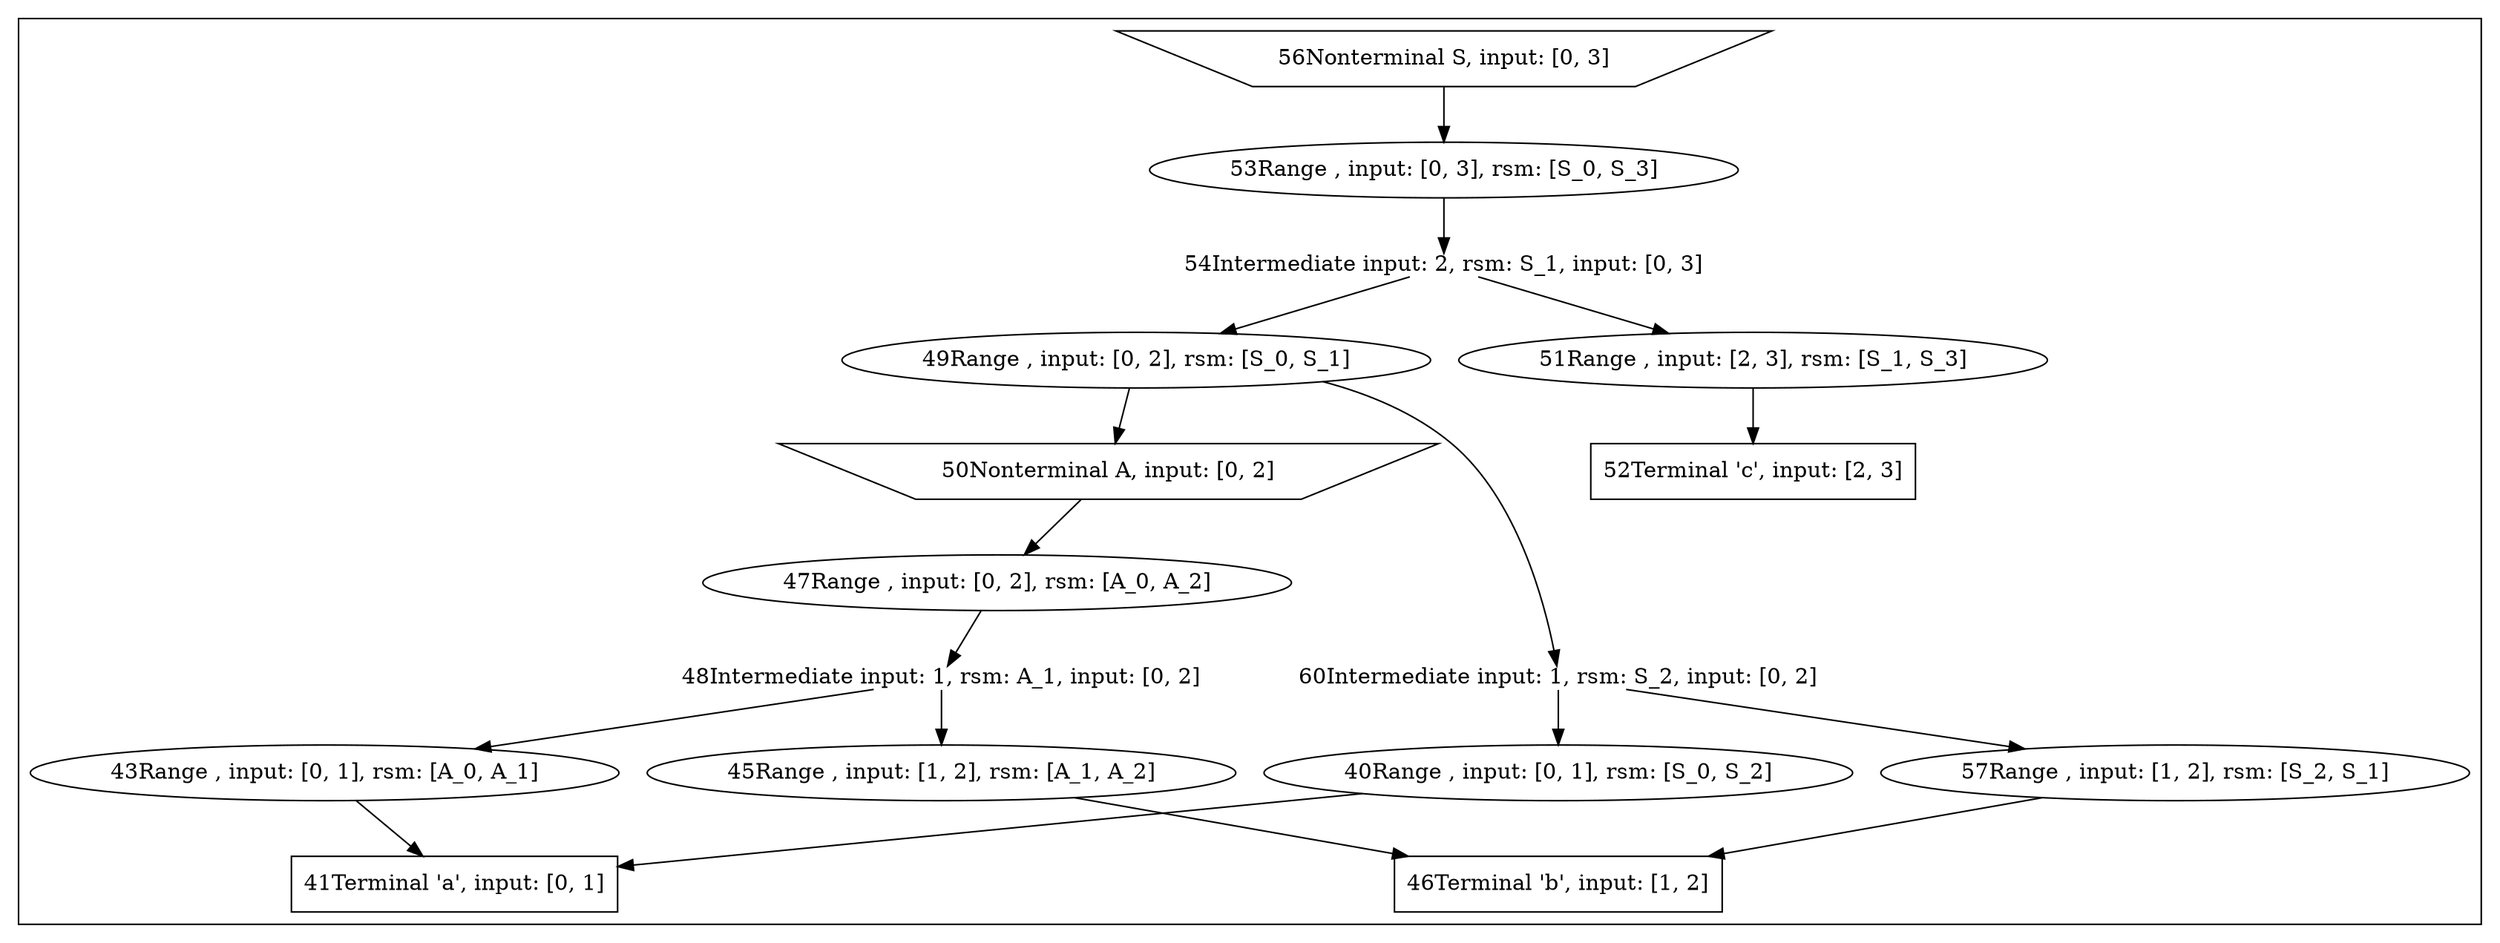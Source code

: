 digraph g {
labelloc="t"
label=""
subgraph cluster_0{
labelloc="t"
_0_0 [label = "40Range , input: [0, 1], rsm: [S_0, S_2]", shape = ellipse]
_0_1 [label = "41Terminal 'a', input: [0, 1]", shape = rectangle]
_0_2 [label = "43Range , input: [0, 1], rsm: [A_0, A_1]", shape = ellipse]
_0_3 [label = "45Range , input: [1, 2], rsm: [A_1, A_2]", shape = ellipse]
_0_4 [label = "46Terminal 'b', input: [1, 2]", shape = rectangle]
_0_5 [label = "47Range , input: [0, 2], rsm: [A_0, A_2]", shape = ellipse]
_0_6 [label = "48Intermediate input: 1, rsm: A_1, input: [0, 2]", shape = plain]
_0_7 [label = "49Range , input: [0, 2], rsm: [S_0, S_1]", shape = ellipse]
_0_8 [label = "50Nonterminal A, input: [0, 2]", shape = invtrapezium]
_0_9 [label = "51Range , input: [2, 3], rsm: [S_1, S_3]", shape = ellipse]
_0_10 [label = "52Terminal 'c', input: [2, 3]", shape = rectangle]
_0_11 [label = "53Range , input: [0, 3], rsm: [S_0, S_3]", shape = ellipse]
_0_12 [label = "54Intermediate input: 2, rsm: S_1, input: [0, 3]", shape = plain]
_0_13 [label = "56Nonterminal S, input: [0, 3]", shape = invtrapezium]
_0_14 [label = "57Range , input: [1, 2], rsm: [S_2, S_1]", shape = ellipse]
_0_15 [label = "60Intermediate input: 1, rsm: S_2, input: [0, 2]", shape = plain]
_0_0->_0_1
_0_2->_0_1
_0_3->_0_4
_0_5->_0_6
_0_6->_0_2
_0_6->_0_3
_0_7->_0_8
_0_7->_0_15
_0_8->_0_5
_0_9->_0_10
_0_11->_0_12
_0_12->_0_7
_0_12->_0_9
_0_13->_0_11
_0_14->_0_4
_0_15->_0_0
_0_15->_0_14
}

}
